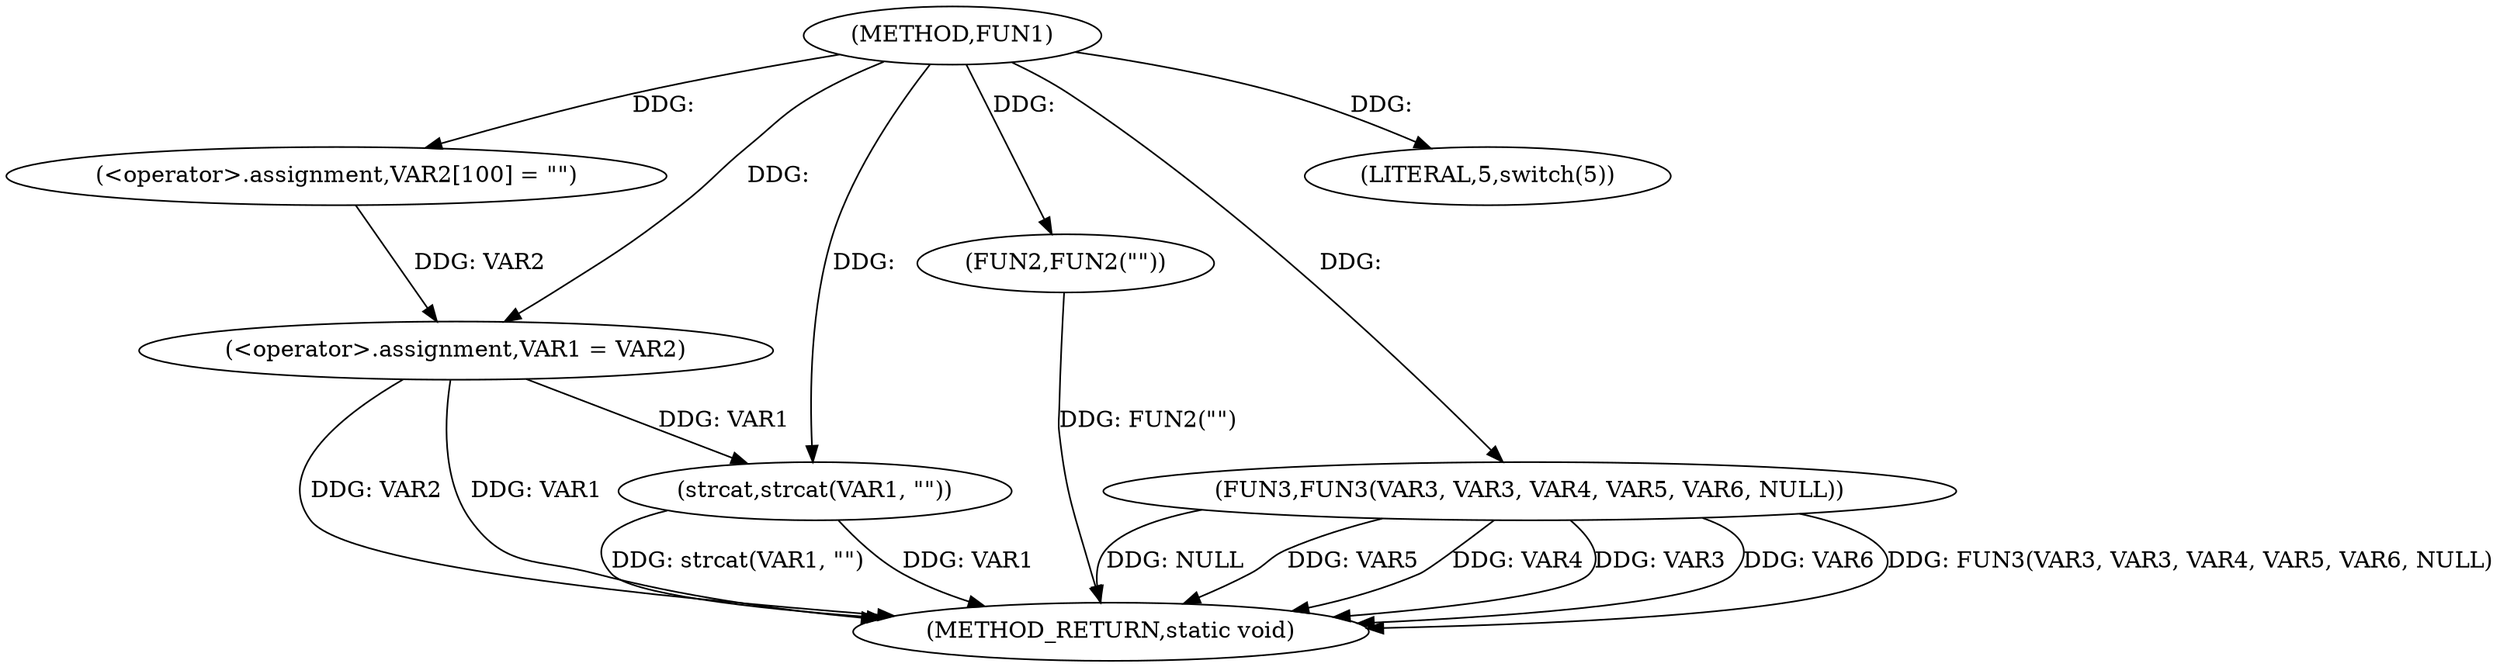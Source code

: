 digraph FUN1 {  
"1000100" [label = "(METHOD,FUN1)" ]
"1000129" [label = "(METHOD_RETURN,static void)" ]
"1000104" [label = "(<operator>.assignment,VAR2[100] = \"\")" ]
"1000107" [label = "(<operator>.assignment,VAR1 = VAR2)" ]
"1000111" [label = "(LITERAL,5,switch(5))" ]
"1000114" [label = "(FUN2,FUN2(\"\"))" ]
"1000118" [label = "(strcat,strcat(VAR1, \"\"))" ]
"1000122" [label = "(FUN3,FUN3(VAR3, VAR3, VAR4, VAR5, VAR6, NULL))" ]
  "1000122" -> "1000129"  [ label = "DDG: VAR5"] 
  "1000122" -> "1000129"  [ label = "DDG: VAR4"] 
  "1000107" -> "1000129"  [ label = "DDG: VAR1"] 
  "1000114" -> "1000129"  [ label = "DDG: FUN2(\"\")"] 
  "1000122" -> "1000129"  [ label = "DDG: VAR3"] 
  "1000122" -> "1000129"  [ label = "DDG: VAR6"] 
  "1000118" -> "1000129"  [ label = "DDG: strcat(VAR1, \"\")"] 
  "1000122" -> "1000129"  [ label = "DDG: FUN3(VAR3, VAR3, VAR4, VAR5, VAR6, NULL)"] 
  "1000122" -> "1000129"  [ label = "DDG: NULL"] 
  "1000118" -> "1000129"  [ label = "DDG: VAR1"] 
  "1000107" -> "1000129"  [ label = "DDG: VAR2"] 
  "1000100" -> "1000104"  [ label = "DDG: "] 
  "1000104" -> "1000107"  [ label = "DDG: VAR2"] 
  "1000100" -> "1000107"  [ label = "DDG: "] 
  "1000100" -> "1000111"  [ label = "DDG: "] 
  "1000100" -> "1000114"  [ label = "DDG: "] 
  "1000107" -> "1000118"  [ label = "DDG: VAR1"] 
  "1000100" -> "1000118"  [ label = "DDG: "] 
  "1000100" -> "1000122"  [ label = "DDG: "] 
}

